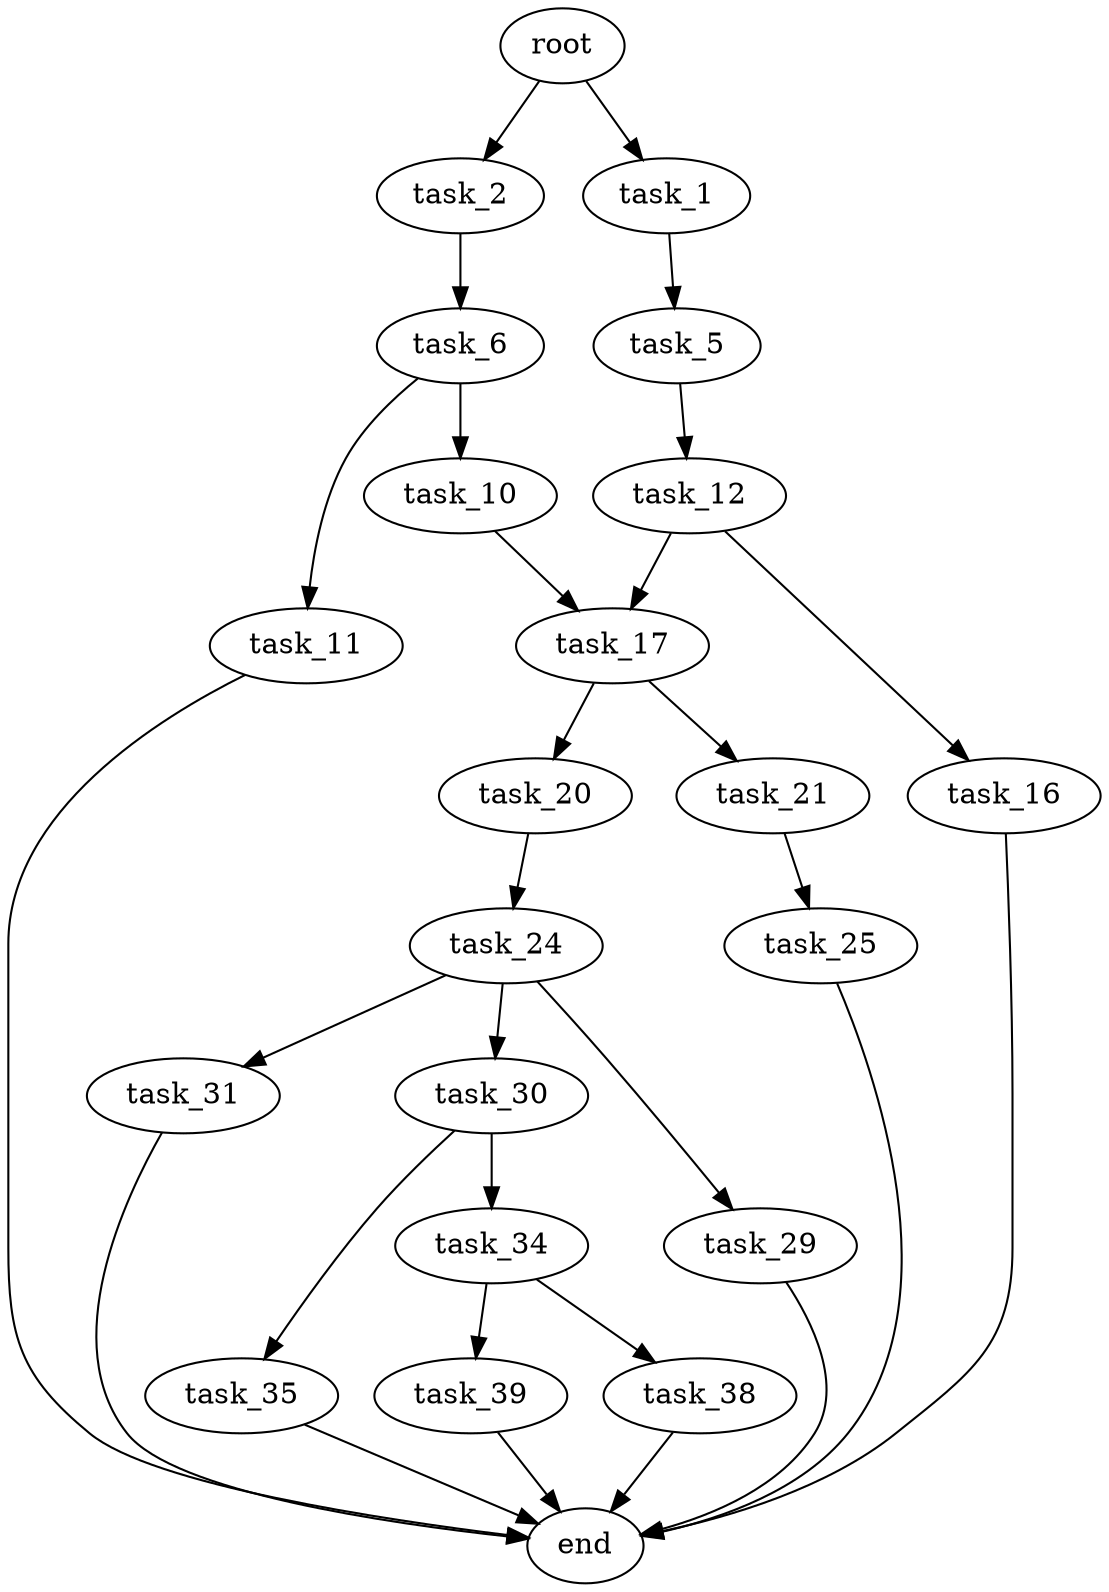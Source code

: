 digraph G {
  root [size="0.000000"];
  task_1 [size="218081201624.000000"];
  task_2 [size="20804771271.000000"];
  task_5 [size="35069239689.000000"];
  task_6 [size="1157922141667.000000"];
  task_12 [size="21713380324.000000"];
  task_10 [size="3622907300.000000"];
  task_11 [size="782757789696.000000"];
  task_17 [size="7995069409.000000"];
  end [size="0.000000"];
  task_16 [size="1073741824000.000000"];
  task_20 [size="17817340372.000000"];
  task_21 [size="271335768.000000"];
  task_24 [size="111030456148.000000"];
  task_25 [size="8589934592.000000"];
  task_29 [size="8589934592.000000"];
  task_30 [size="2752733226.000000"];
  task_31 [size="368293445632.000000"];
  task_34 [size="30864937758.000000"];
  task_35 [size="549755813888.000000"];
  task_38 [size="368293445632.000000"];
  task_39 [size="1073741824000.000000"];

  root -> task_1 [size="1.000000"];
  root -> task_2 [size="1.000000"];
  task_1 -> task_5 [size="536870912.000000"];
  task_2 -> task_6 [size="679477248.000000"];
  task_5 -> task_12 [size="679477248.000000"];
  task_6 -> task_10 [size="838860800.000000"];
  task_6 -> task_11 [size="838860800.000000"];
  task_12 -> task_16 [size="75497472.000000"];
  task_12 -> task_17 [size="75497472.000000"];
  task_10 -> task_17 [size="134217728.000000"];
  task_11 -> end [size="1.000000"];
  task_17 -> task_20 [size="411041792.000000"];
  task_17 -> task_21 [size="411041792.000000"];
  task_16 -> end [size="1.000000"];
  task_20 -> task_24 [size="301989888.000000"];
  task_21 -> task_25 [size="33554432.000000"];
  task_24 -> task_29 [size="75497472.000000"];
  task_24 -> task_30 [size="75497472.000000"];
  task_24 -> task_31 [size="75497472.000000"];
  task_25 -> end [size="1.000000"];
  task_29 -> end [size="1.000000"];
  task_30 -> task_34 [size="75497472.000000"];
  task_30 -> task_35 [size="75497472.000000"];
  task_31 -> end [size="1.000000"];
  task_34 -> task_38 [size="536870912.000000"];
  task_34 -> task_39 [size="536870912.000000"];
  task_35 -> end [size="1.000000"];
  task_38 -> end [size="1.000000"];
  task_39 -> end [size="1.000000"];
}
